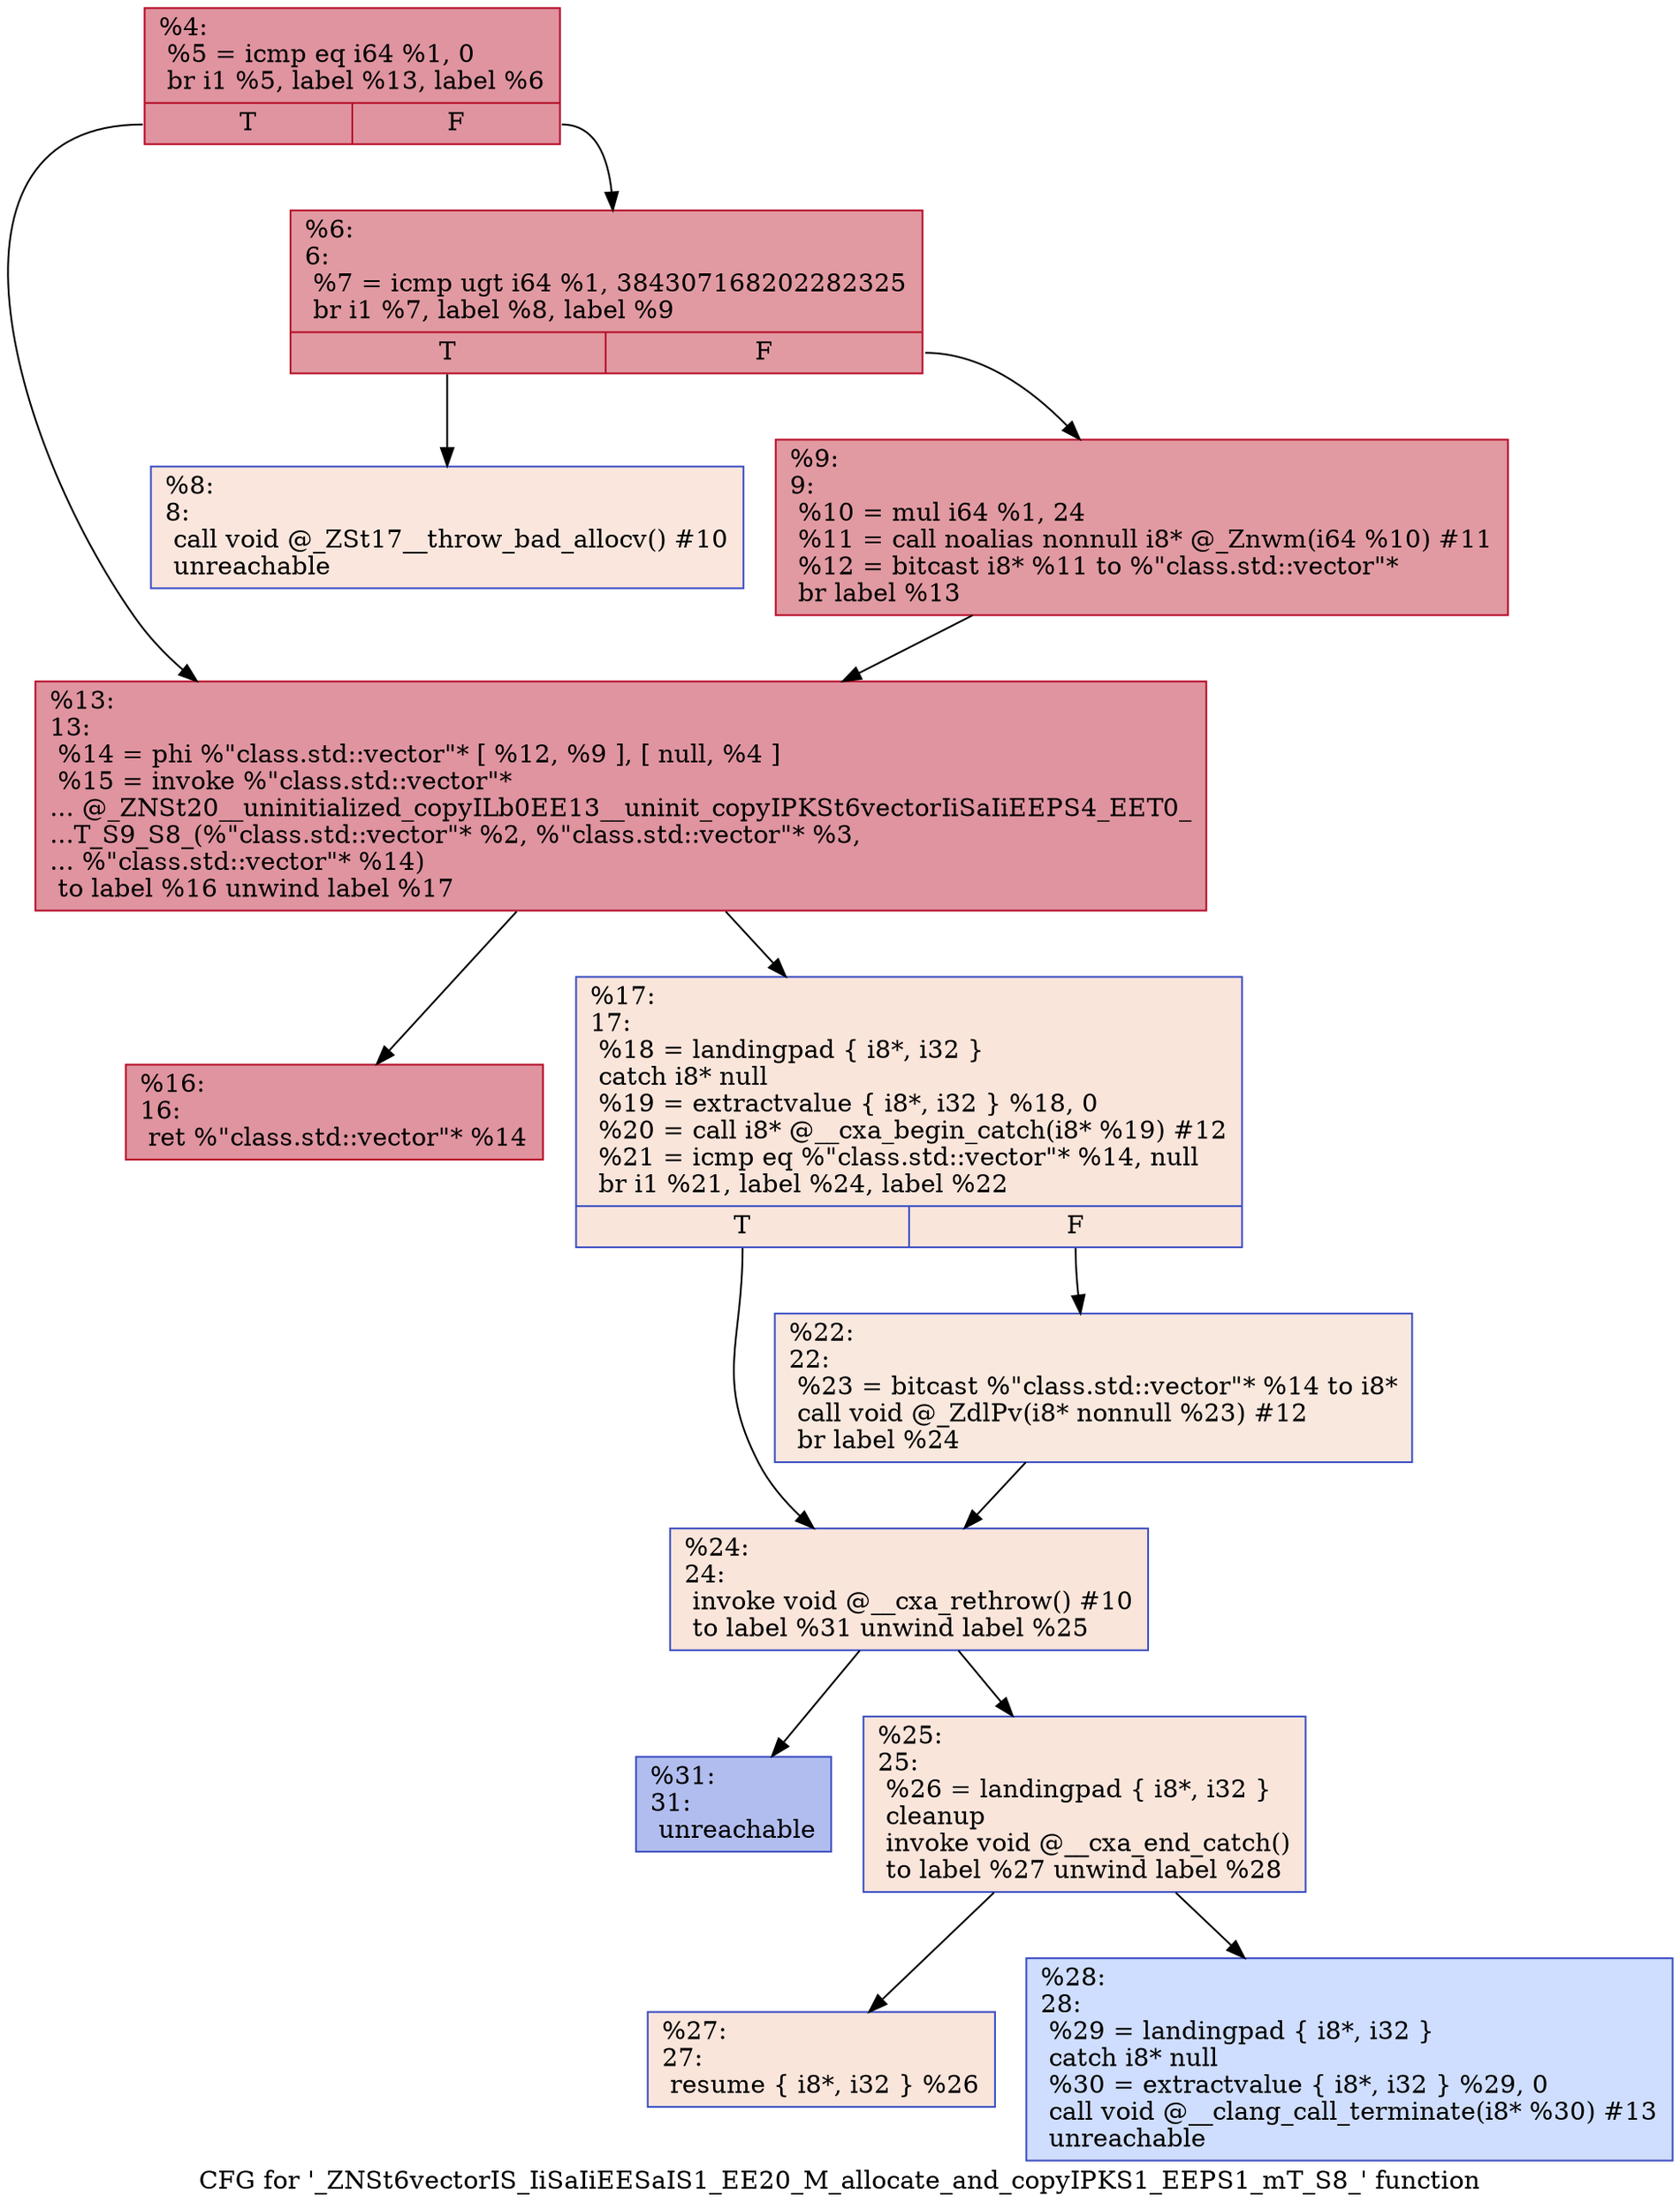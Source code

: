 digraph "CFG for '_ZNSt6vectorIS_IiSaIiEESaIS1_EE20_M_allocate_and_copyIPKS1_EEPS1_mT_S8_' function" {
	label="CFG for '_ZNSt6vectorIS_IiSaIiEESaIS1_EE20_M_allocate_and_copyIPKS1_EEPS1_mT_S8_' function";

	Node0x55b22b2df7f0 [shape=record,color="#b70d28ff", style=filled, fillcolor="#b70d2870",label="{%4:\l  %5 = icmp eq i64 %1, 0\l  br i1 %5, label %13, label %6\l|{<s0>T|<s1>F}}"];
	Node0x55b22b2df7f0:s0 -> Node0x55b22b2dfa60;
	Node0x55b22b2df7f0:s1 -> Node0x55b22b2dfab0;
	Node0x55b22b2dfab0 [shape=record,color="#b70d28ff", style=filled, fillcolor="#bb1b2c70",label="{%6:\l6:                                                \l  %7 = icmp ugt i64 %1, 384307168202282325\l  br i1 %7, label %8, label %9\l|{<s0>T|<s1>F}}"];
	Node0x55b22b2dfab0:s0 -> Node0x55b22b2dfc40;
	Node0x55b22b2dfab0:s1 -> Node0x55b22b2dfc90;
	Node0x55b22b2dfc40 [shape=record,color="#3d50c3ff", style=filled, fillcolor="#f3c7b170",label="{%8:\l8:                                                \l  call void @_ZSt17__throw_bad_allocv() #10\l  unreachable\l}"];
	Node0x55b22b2dfc90 [shape=record,color="#b70d28ff", style=filled, fillcolor="#bb1b2c70",label="{%9:\l9:                                                \l  %10 = mul i64 %1, 24\l  %11 = call noalias nonnull i8* @_Znwm(i64 %10) #11\l  %12 = bitcast i8* %11 to %\"class.std::vector\"*\l  br label %13\l}"];
	Node0x55b22b2dfc90 -> Node0x55b22b2dfa60;
	Node0x55b22b2dfa60 [shape=record,color="#b70d28ff", style=filled, fillcolor="#b70d2870",label="{%13:\l13:                                               \l  %14 = phi %\"class.std::vector\"* [ %12, %9 ], [ null, %4 ]\l  %15 = invoke %\"class.std::vector\"*\l... @_ZNSt20__uninitialized_copyILb0EE13__uninit_copyIPKSt6vectorIiSaIiEEPS4_EET0_\l...T_S9_S8_(%\"class.std::vector\"* %2, %\"class.std::vector\"* %3,\l... %\"class.std::vector\"* %14)\l          to label %16 unwind label %17\l}"];
	Node0x55b22b2dfa60 -> Node0x55b22b2e01c0;
	Node0x55b22b2dfa60 -> Node0x55b22b2e0210;
	Node0x55b22b2e01c0 [shape=record,color="#b70d28ff", style=filled, fillcolor="#b70d2870",label="{%16:\l16:                                               \l  ret %\"class.std::vector\"* %14\l}"];
	Node0x55b22b2e0210 [shape=record,color="#3d50c3ff", style=filled, fillcolor="#f4c5ad70",label="{%17:\l17:                                               \l  %18 = landingpad \{ i8*, i32 \}\l          catch i8* null\l  %19 = extractvalue \{ i8*, i32 \} %18, 0\l  %20 = call i8* @__cxa_begin_catch(i8* %19) #12\l  %21 = icmp eq %\"class.std::vector\"* %14, null\l  br i1 %21, label %24, label %22\l|{<s0>T|<s1>F}}"];
	Node0x55b22b2e0210:s0 -> Node0x55b22b2e06e0;
	Node0x55b22b2e0210:s1 -> Node0x55b22b2e0730;
	Node0x55b22b2e0730 [shape=record,color="#3d50c3ff", style=filled, fillcolor="#f2cab570",label="{%22:\l22:                                               \l  %23 = bitcast %\"class.std::vector\"* %14 to i8*\l  call void @_ZdlPv(i8* nonnull %23) #12\l  br label %24\l}"];
	Node0x55b22b2e0730 -> Node0x55b22b2e06e0;
	Node0x55b22b2e06e0 [shape=record,color="#3d50c3ff", style=filled, fillcolor="#f4c5ad70",label="{%24:\l24:                                               \l  invoke void @__cxa_rethrow() #10\l          to label %31 unwind label %25\l}"];
	Node0x55b22b2e06e0 -> Node0x55b22b2e0a20;
	Node0x55b22b2e06e0 -> Node0x55b22b2e0a70;
	Node0x55b22b2e0a70 [shape=record,color="#3d50c3ff", style=filled, fillcolor="#f4c5ad70",label="{%25:\l25:                                               \l  %26 = landingpad \{ i8*, i32 \}\l          cleanup\l  invoke void @__cxa_end_catch()\l          to label %27 unwind label %28\l}"];
	Node0x55b22b2e0a70 -> Node0x55b22b2e0c40;
	Node0x55b22b2e0a70 -> Node0x55b22b2e0c90;
	Node0x55b22b2e0c40 [shape=record,color="#3d50c3ff", style=filled, fillcolor="#f4c5ad70",label="{%27:\l27:                                               \l  resume \{ i8*, i32 \} %26\l}"];
	Node0x55b22b2e0c90 [shape=record,color="#3d50c3ff", style=filled, fillcolor="#93b5fe70",label="{%28:\l28:                                               \l  %29 = landingpad \{ i8*, i32 \}\l          catch i8* null\l  %30 = extractvalue \{ i8*, i32 \} %29, 0\l  call void @__clang_call_terminate(i8* %30) #13\l  unreachable\l}"];
	Node0x55b22b2e0a20 [shape=record,color="#3d50c3ff", style=filled, fillcolor="#4f69d970",label="{%31:\l31:                                               \l  unreachable\l}"];
}
